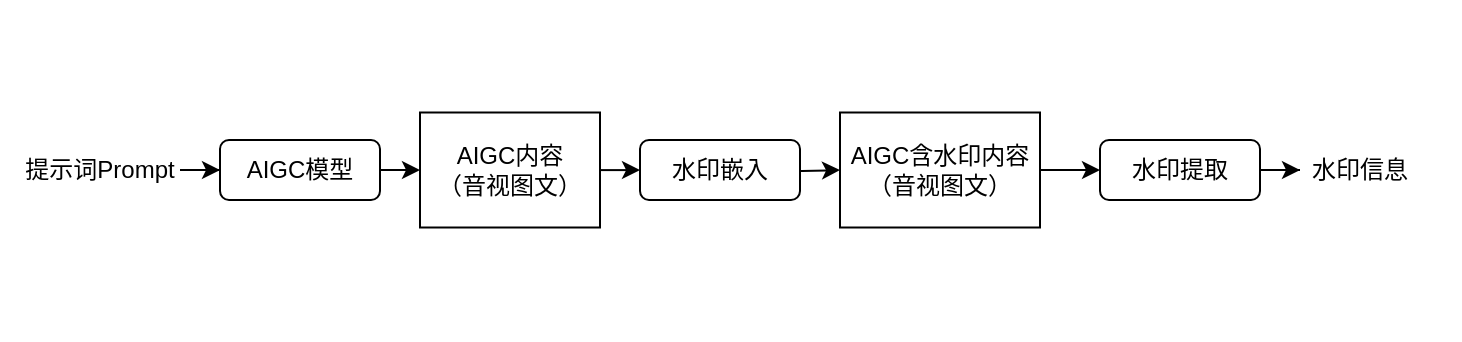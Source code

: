 <mxfile version="24.6.4" type="github">
  <diagram name="Page-1" id="MR1rvrNZ7wT5ZMYKsehP">
    <mxGraphModel dx="2074" dy="1146" grid="1" gridSize="10" guides="1" tooltips="1" connect="1" arrows="1" fold="1" page="1" pageScale="1" pageWidth="850" pageHeight="1100" math="0" shadow="0">
      <root>
        <mxCell id="0" />
        <mxCell id="1" parent="0" />
        <mxCell id="YL_OZ0KnMHWB97DW-D49-3" value="" style="edgeStyle=orthogonalEdgeStyle;rounded=0;orthogonalLoop=1;jettySize=auto;html=1;" edge="1" parent="1" source="YL_OZ0KnMHWB97DW-D49-1" target="YL_OZ0KnMHWB97DW-D49-2">
          <mxGeometry relative="1" as="geometry" />
        </mxCell>
        <mxCell id="YL_OZ0KnMHWB97DW-D49-1" value="AIGC模型" style="rounded=1;whiteSpace=wrap;html=1;" vertex="1" parent="1">
          <mxGeometry x="140" y="550" width="80" height="30" as="geometry" />
        </mxCell>
        <mxCell id="YL_OZ0KnMHWB97DW-D49-7" value="" style="edgeStyle=orthogonalEdgeStyle;rounded=0;orthogonalLoop=1;jettySize=auto;html=1;" edge="1" parent="1" source="YL_OZ0KnMHWB97DW-D49-2" target="YL_OZ0KnMHWB97DW-D49-6">
          <mxGeometry relative="1" as="geometry" />
        </mxCell>
        <mxCell id="YL_OZ0KnMHWB97DW-D49-2" value="AIGC内容&lt;br&gt;（音视图文）" style="rounded=0;whiteSpace=wrap;html=1;" vertex="1" parent="1">
          <mxGeometry x="240" y="536.25" width="90" height="57.5" as="geometry" />
        </mxCell>
        <mxCell id="YL_OZ0KnMHWB97DW-D49-5" value="" style="edgeStyle=orthogonalEdgeStyle;rounded=0;orthogonalLoop=1;jettySize=auto;html=1;" edge="1" parent="1" source="YL_OZ0KnMHWB97DW-D49-4" target="YL_OZ0KnMHWB97DW-D49-1">
          <mxGeometry relative="1" as="geometry" />
        </mxCell>
        <mxCell id="YL_OZ0KnMHWB97DW-D49-4" value="提示词Prompt" style="rounded=0;whiteSpace=wrap;html=1;strokeColor=none;" vertex="1" parent="1">
          <mxGeometry x="40" y="542.5" width="80" height="45" as="geometry" />
        </mxCell>
        <mxCell id="YL_OZ0KnMHWB97DW-D49-9" value="" style="edgeStyle=orthogonalEdgeStyle;rounded=0;orthogonalLoop=1;jettySize=auto;html=1;" edge="1" parent="1" target="YL_OZ0KnMHWB97DW-D49-8">
          <mxGeometry relative="1" as="geometry">
            <mxPoint x="410" y="565" as="sourcePoint" />
          </mxGeometry>
        </mxCell>
        <mxCell id="YL_OZ0KnMHWB97DW-D49-6" value="水印嵌入" style="rounded=1;whiteSpace=wrap;html=1;" vertex="1" parent="1">
          <mxGeometry x="350" y="550" width="80" height="30" as="geometry" />
        </mxCell>
        <mxCell id="YL_OZ0KnMHWB97DW-D49-11" value="" style="edgeStyle=orthogonalEdgeStyle;rounded=0;orthogonalLoop=1;jettySize=auto;html=1;" edge="1" parent="1" source="YL_OZ0KnMHWB97DW-D49-8" target="YL_OZ0KnMHWB97DW-D49-10">
          <mxGeometry relative="1" as="geometry" />
        </mxCell>
        <mxCell id="YL_OZ0KnMHWB97DW-D49-8" value="AIGC含水印内容&lt;br&gt;（音视图文）" style="rounded=0;whiteSpace=wrap;html=1;" vertex="1" parent="1">
          <mxGeometry x="450" y="536.25" width="100" height="57.5" as="geometry" />
        </mxCell>
        <mxCell id="YL_OZ0KnMHWB97DW-D49-13" value="" style="edgeStyle=orthogonalEdgeStyle;rounded=0;orthogonalLoop=1;jettySize=auto;html=1;" edge="1" parent="1" source="YL_OZ0KnMHWB97DW-D49-10" target="YL_OZ0KnMHWB97DW-D49-12">
          <mxGeometry relative="1" as="geometry" />
        </mxCell>
        <mxCell id="YL_OZ0KnMHWB97DW-D49-10" value="水印提取" style="rounded=1;whiteSpace=wrap;html=1;" vertex="1" parent="1">
          <mxGeometry x="580" y="550" width="80" height="30" as="geometry" />
        </mxCell>
        <mxCell id="YL_OZ0KnMHWB97DW-D49-12" value="水印信息" style="rounded=0;whiteSpace=wrap;html=1;strokeColor=none;" vertex="1" parent="1">
          <mxGeometry x="680" y="542.5" width="60" height="45" as="geometry" />
        </mxCell>
        <mxCell id="YL_OZ0KnMHWB97DW-D49-14" value="" style="rounded=0;whiteSpace=wrap;html=1;strokeColor=none;fillColor=none;" vertex="1" parent="1">
          <mxGeometry x="30" y="480" width="730" height="170" as="geometry" />
        </mxCell>
      </root>
    </mxGraphModel>
  </diagram>
</mxfile>
